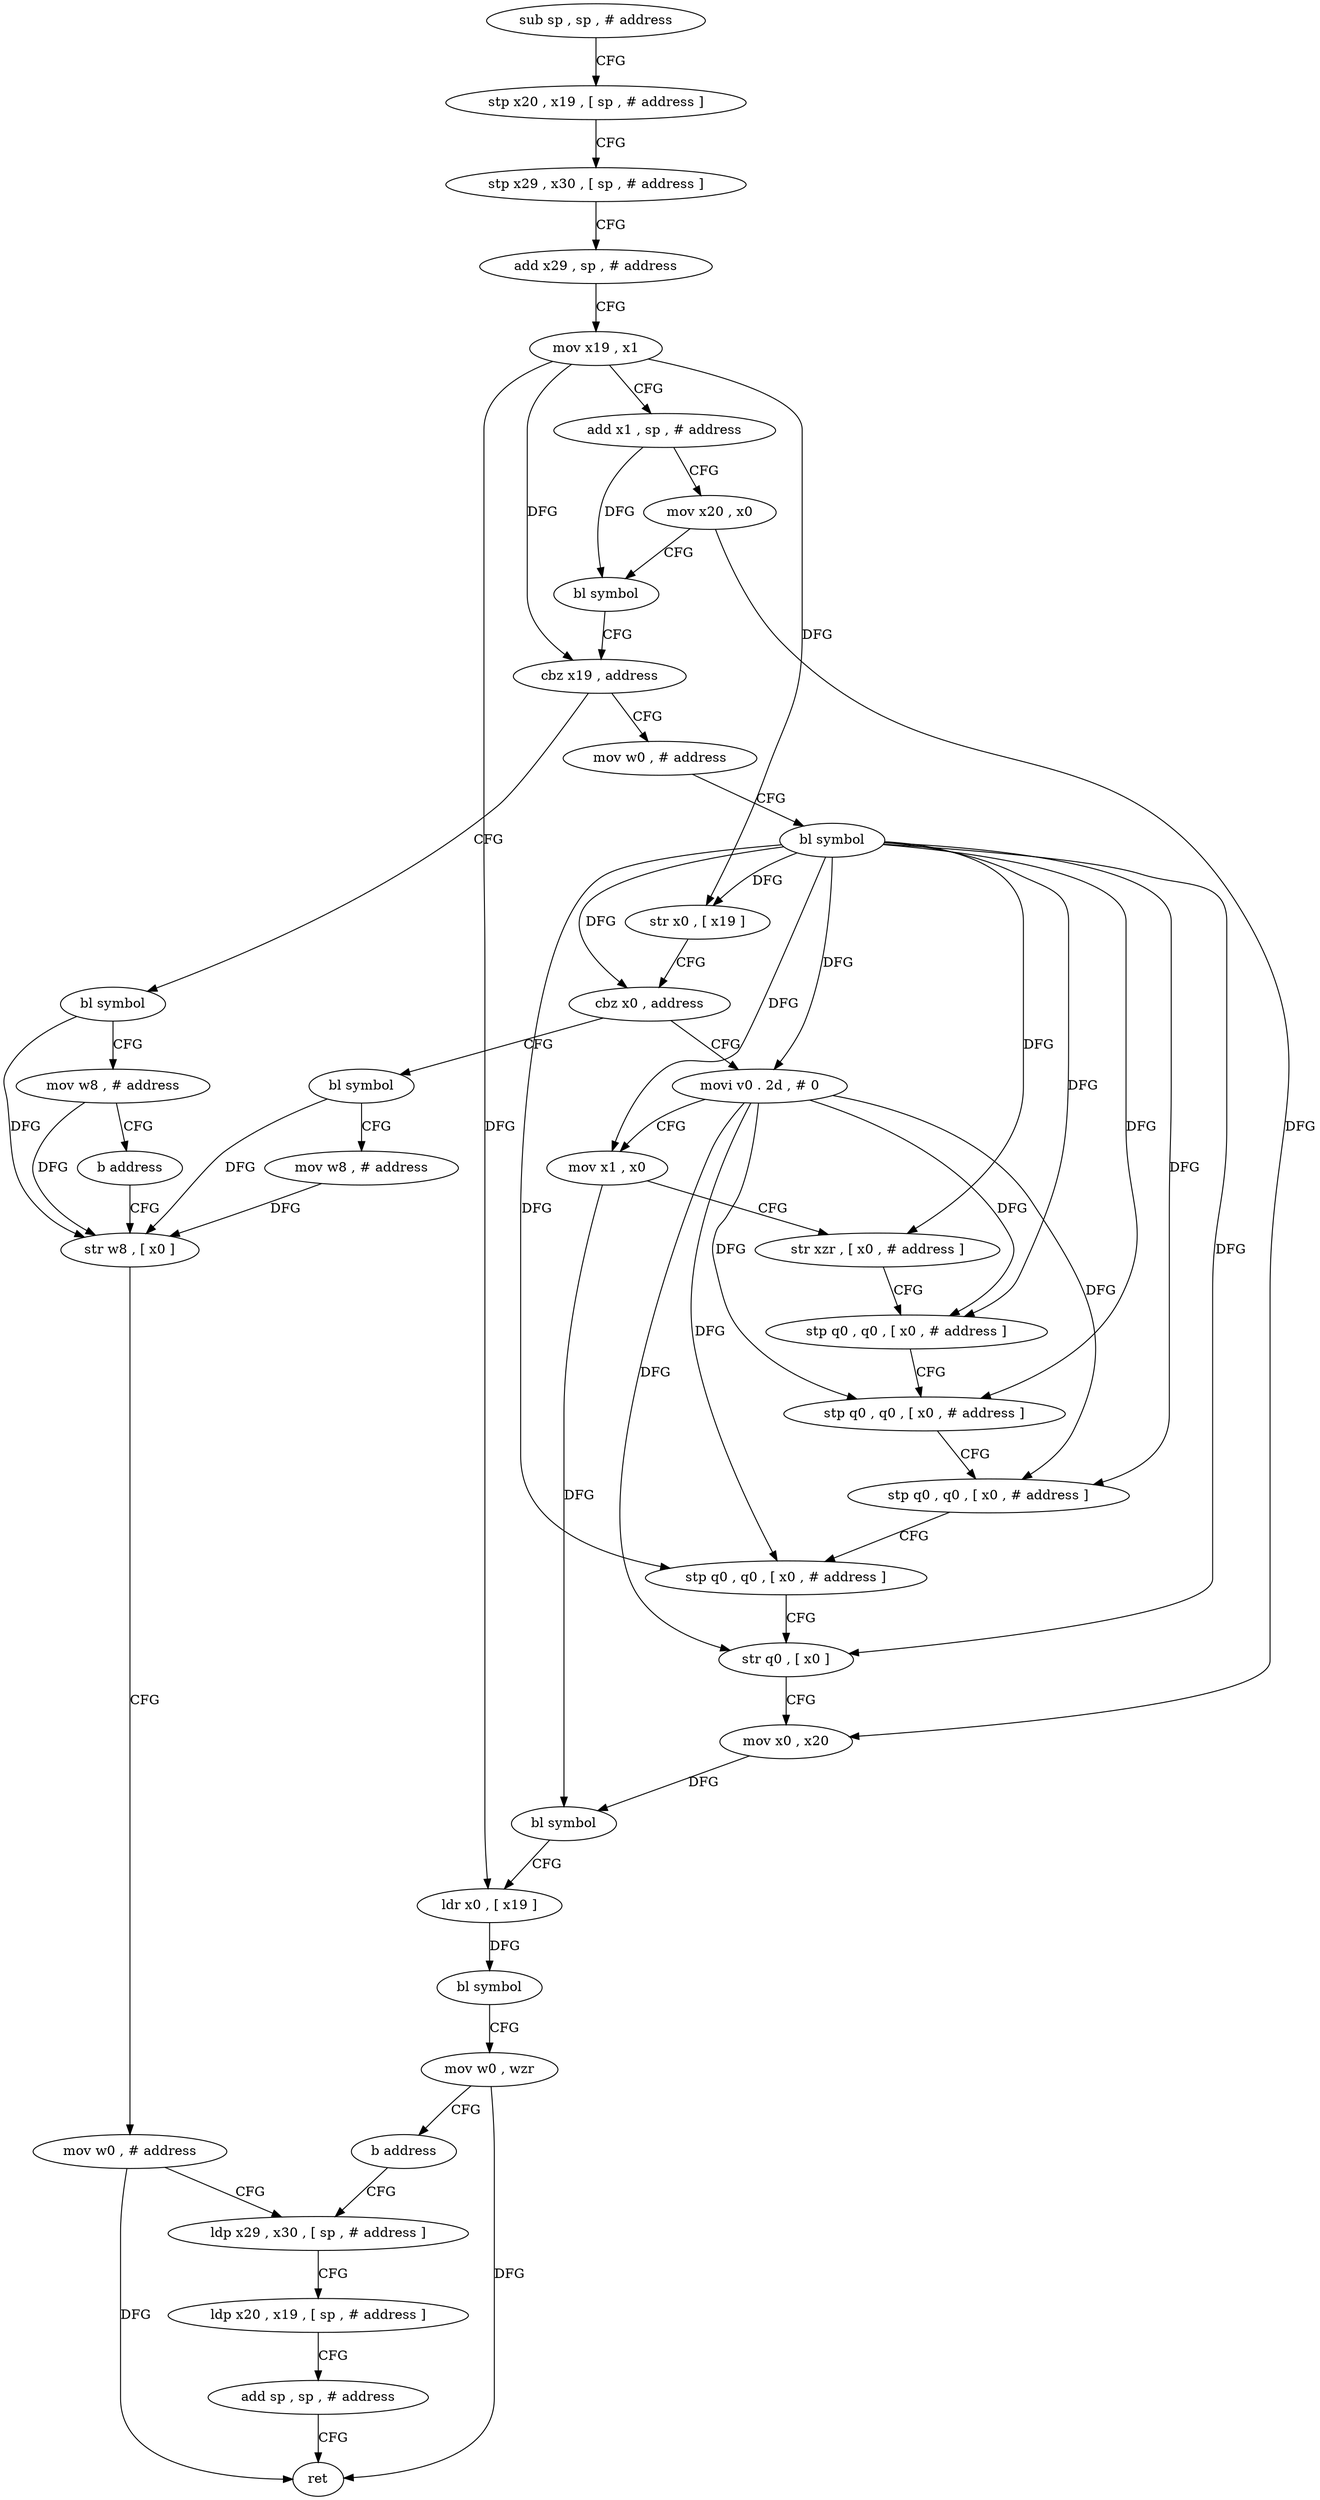 digraph "func" {
"117992" [label = "sub sp , sp , # address" ]
"117996" [label = "stp x20 , x19 , [ sp , # address ]" ]
"118000" [label = "stp x29 , x30 , [ sp , # address ]" ]
"118004" [label = "add x29 , sp , # address" ]
"118008" [label = "mov x19 , x1" ]
"118012" [label = "add x1 , sp , # address" ]
"118016" [label = "mov x20 , x0" ]
"118020" [label = "bl symbol" ]
"118024" [label = "cbz x19 , address" ]
"118100" [label = "bl symbol" ]
"118028" [label = "mov w0 , # address" ]
"118104" [label = "mov w8 , # address" ]
"118108" [label = "b address" ]
"118120" [label = "str w8 , [ x0 ]" ]
"118032" [label = "bl symbol" ]
"118036" [label = "str x0 , [ x19 ]" ]
"118040" [label = "cbz x0 , address" ]
"118112" [label = "bl symbol" ]
"118044" [label = "movi v0 . 2d , # 0" ]
"118124" [label = "mov w0 , # address" ]
"118128" [label = "ldp x29 , x30 , [ sp , # address ]" ]
"118116" [label = "mov w8 , # address" ]
"118048" [label = "mov x1 , x0" ]
"118052" [label = "str xzr , [ x0 , # address ]" ]
"118056" [label = "stp q0 , q0 , [ x0 , # address ]" ]
"118060" [label = "stp q0 , q0 , [ x0 , # address ]" ]
"118064" [label = "stp q0 , q0 , [ x0 , # address ]" ]
"118068" [label = "stp q0 , q0 , [ x0 , # address ]" ]
"118072" [label = "str q0 , [ x0 ]" ]
"118076" [label = "mov x0 , x20" ]
"118080" [label = "bl symbol" ]
"118084" [label = "ldr x0 , [ x19 ]" ]
"118088" [label = "bl symbol" ]
"118092" [label = "mov w0 , wzr" ]
"118096" [label = "b address" ]
"118132" [label = "ldp x20 , x19 , [ sp , # address ]" ]
"118136" [label = "add sp , sp , # address" ]
"118140" [label = "ret" ]
"117992" -> "117996" [ label = "CFG" ]
"117996" -> "118000" [ label = "CFG" ]
"118000" -> "118004" [ label = "CFG" ]
"118004" -> "118008" [ label = "CFG" ]
"118008" -> "118012" [ label = "CFG" ]
"118008" -> "118024" [ label = "DFG" ]
"118008" -> "118036" [ label = "DFG" ]
"118008" -> "118084" [ label = "DFG" ]
"118012" -> "118016" [ label = "CFG" ]
"118012" -> "118020" [ label = "DFG" ]
"118016" -> "118020" [ label = "CFG" ]
"118016" -> "118076" [ label = "DFG" ]
"118020" -> "118024" [ label = "CFG" ]
"118024" -> "118100" [ label = "CFG" ]
"118024" -> "118028" [ label = "CFG" ]
"118100" -> "118104" [ label = "CFG" ]
"118100" -> "118120" [ label = "DFG" ]
"118028" -> "118032" [ label = "CFG" ]
"118104" -> "118108" [ label = "CFG" ]
"118104" -> "118120" [ label = "DFG" ]
"118108" -> "118120" [ label = "CFG" ]
"118120" -> "118124" [ label = "CFG" ]
"118032" -> "118036" [ label = "DFG" ]
"118032" -> "118040" [ label = "DFG" ]
"118032" -> "118048" [ label = "DFG" ]
"118032" -> "118052" [ label = "DFG" ]
"118032" -> "118056" [ label = "DFG" ]
"118032" -> "118060" [ label = "DFG" ]
"118032" -> "118064" [ label = "DFG" ]
"118032" -> "118068" [ label = "DFG" ]
"118032" -> "118072" [ label = "DFG" ]
"118032" -> "118044" [ label = "DFG" ]
"118036" -> "118040" [ label = "CFG" ]
"118040" -> "118112" [ label = "CFG" ]
"118040" -> "118044" [ label = "CFG" ]
"118112" -> "118116" [ label = "CFG" ]
"118112" -> "118120" [ label = "DFG" ]
"118044" -> "118048" [ label = "CFG" ]
"118044" -> "118056" [ label = "DFG" ]
"118044" -> "118060" [ label = "DFG" ]
"118044" -> "118064" [ label = "DFG" ]
"118044" -> "118068" [ label = "DFG" ]
"118044" -> "118072" [ label = "DFG" ]
"118124" -> "118128" [ label = "CFG" ]
"118124" -> "118140" [ label = "DFG" ]
"118128" -> "118132" [ label = "CFG" ]
"118116" -> "118120" [ label = "DFG" ]
"118048" -> "118052" [ label = "CFG" ]
"118048" -> "118080" [ label = "DFG" ]
"118052" -> "118056" [ label = "CFG" ]
"118056" -> "118060" [ label = "CFG" ]
"118060" -> "118064" [ label = "CFG" ]
"118064" -> "118068" [ label = "CFG" ]
"118068" -> "118072" [ label = "CFG" ]
"118072" -> "118076" [ label = "CFG" ]
"118076" -> "118080" [ label = "DFG" ]
"118080" -> "118084" [ label = "CFG" ]
"118084" -> "118088" [ label = "DFG" ]
"118088" -> "118092" [ label = "CFG" ]
"118092" -> "118096" [ label = "CFG" ]
"118092" -> "118140" [ label = "DFG" ]
"118096" -> "118128" [ label = "CFG" ]
"118132" -> "118136" [ label = "CFG" ]
"118136" -> "118140" [ label = "CFG" ]
}

